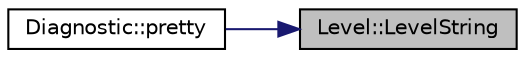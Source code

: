 digraph "Level::LevelString"
{
 // LATEX_PDF_SIZE
  edge [fontname="Helvetica",fontsize="10",labelfontname="Helvetica",labelfontsize="10"];
  node [fontname="Helvetica",fontsize="10",shape=record];
  rankdir="RL";
  Node1 [label="Level::LevelString",height=0.2,width=0.4,color="black", fillcolor="grey75", style="filled", fontcolor="black",tooltip="Convert Level::Type to human readable string."];
  Node1 -> Node2 [dir="back",color="midnightblue",fontsize="10",style="solid",fontname="Helvetica"];
  Node2 [label="Diagnostic::pretty",height=0.2,width=0.4,color="black", fillcolor="white", style="filled",URL="$classDiagnostic.html#a6b99896d189da5156980d50ed2b83b50",tooltip="Generate human readable string of a diagnostic."];
}

